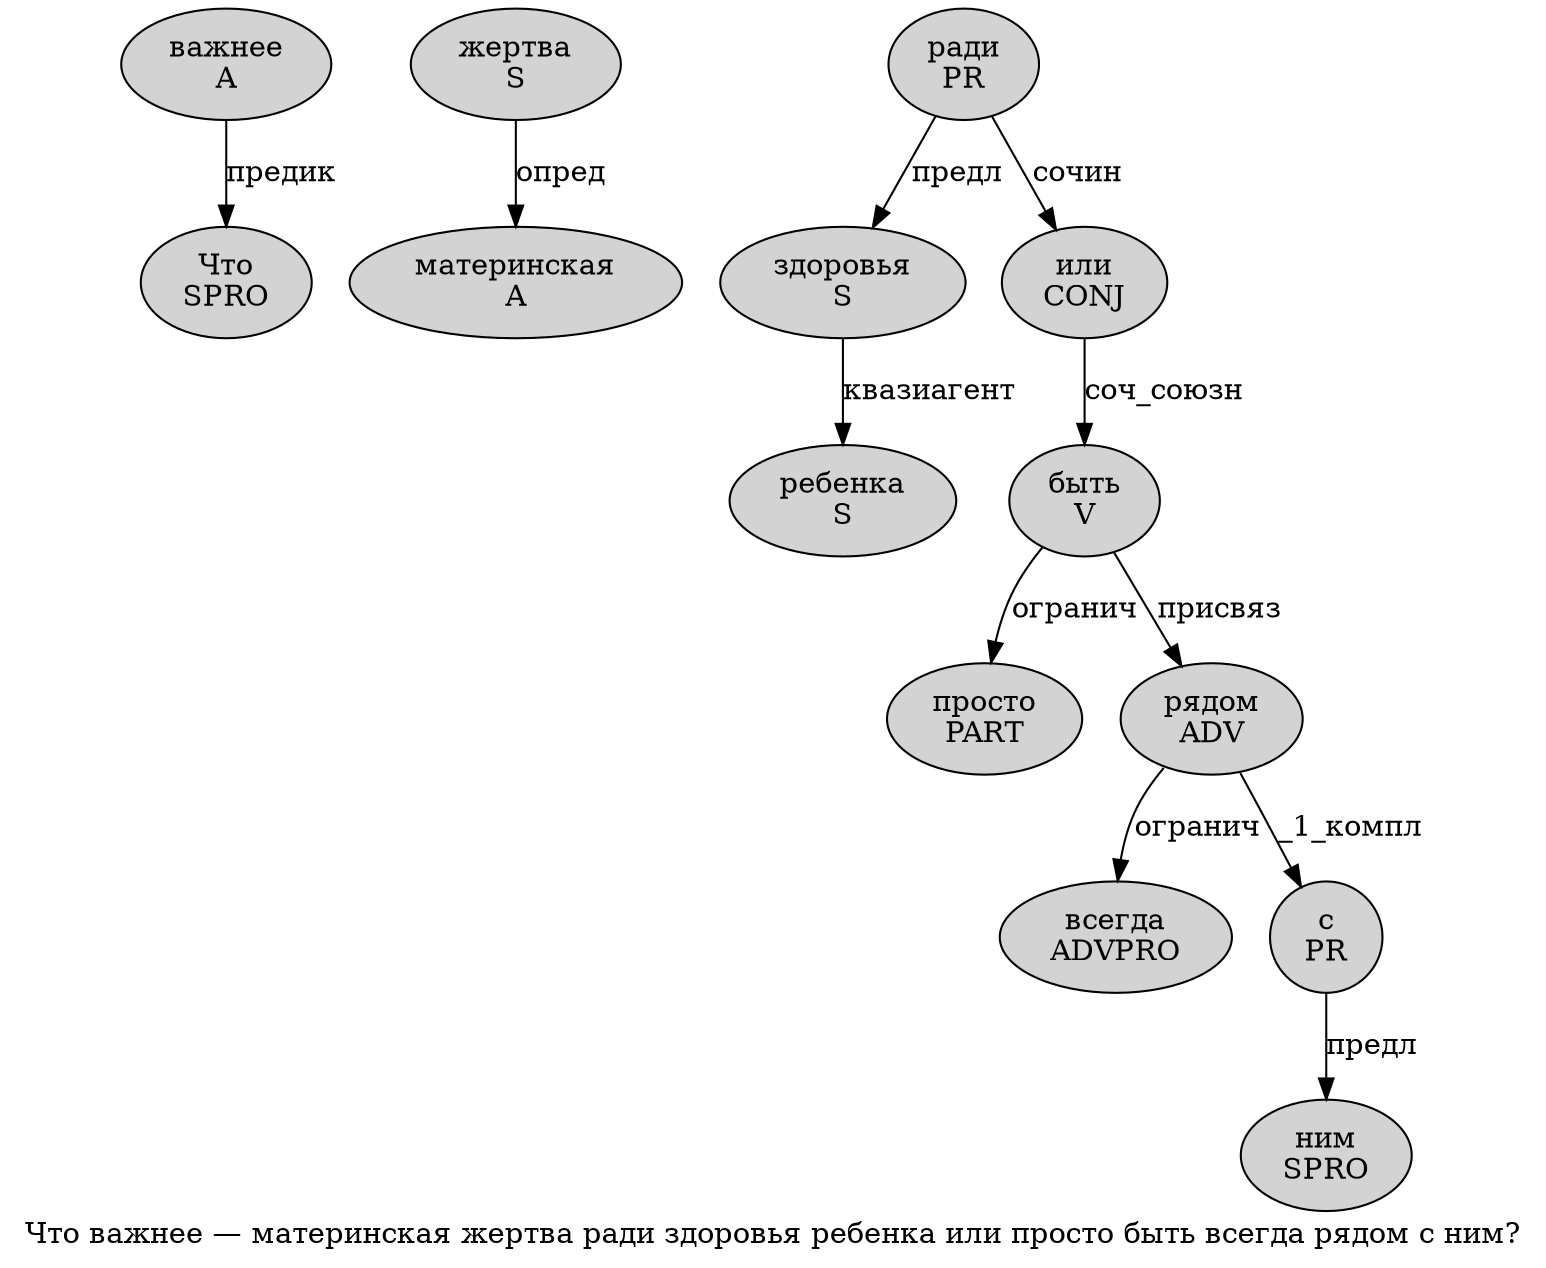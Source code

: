 digraph SENTENCE_1781 {
	graph [label="Что важнее — материнская жертва ради здоровья ребенка или просто быть всегда рядом с ним?"]
	node [style=filled]
		0 [label="Что
SPRO" color="" fillcolor=lightgray penwidth=1 shape=ellipse]
		1 [label="важнее
A" color="" fillcolor=lightgray penwidth=1 shape=ellipse]
		3 [label="материнская
A" color="" fillcolor=lightgray penwidth=1 shape=ellipse]
		4 [label="жертва
S" color="" fillcolor=lightgray penwidth=1 shape=ellipse]
		5 [label="ради
PR" color="" fillcolor=lightgray penwidth=1 shape=ellipse]
		6 [label="здоровья
S" color="" fillcolor=lightgray penwidth=1 shape=ellipse]
		7 [label="ребенка
S" color="" fillcolor=lightgray penwidth=1 shape=ellipse]
		8 [label="или
CONJ" color="" fillcolor=lightgray penwidth=1 shape=ellipse]
		9 [label="просто
PART" color="" fillcolor=lightgray penwidth=1 shape=ellipse]
		10 [label="быть
V" color="" fillcolor=lightgray penwidth=1 shape=ellipse]
		11 [label="всегда
ADVPRO" color="" fillcolor=lightgray penwidth=1 shape=ellipse]
		12 [label="рядом
ADV" color="" fillcolor=lightgray penwidth=1 shape=ellipse]
		13 [label="с
PR" color="" fillcolor=lightgray penwidth=1 shape=ellipse]
		14 [label="ним
SPRO" color="" fillcolor=lightgray penwidth=1 shape=ellipse]
			5 -> 6 [label="предл"]
			5 -> 8 [label="сочин"]
			1 -> 0 [label="предик"]
			6 -> 7 [label="квазиагент"]
			4 -> 3 [label="опред"]
			8 -> 10 [label="соч_союзн"]
			10 -> 9 [label="огранич"]
			10 -> 12 [label="присвяз"]
			12 -> 11 [label="огранич"]
			12 -> 13 [label="_1_компл"]
			13 -> 14 [label="предл"]
}